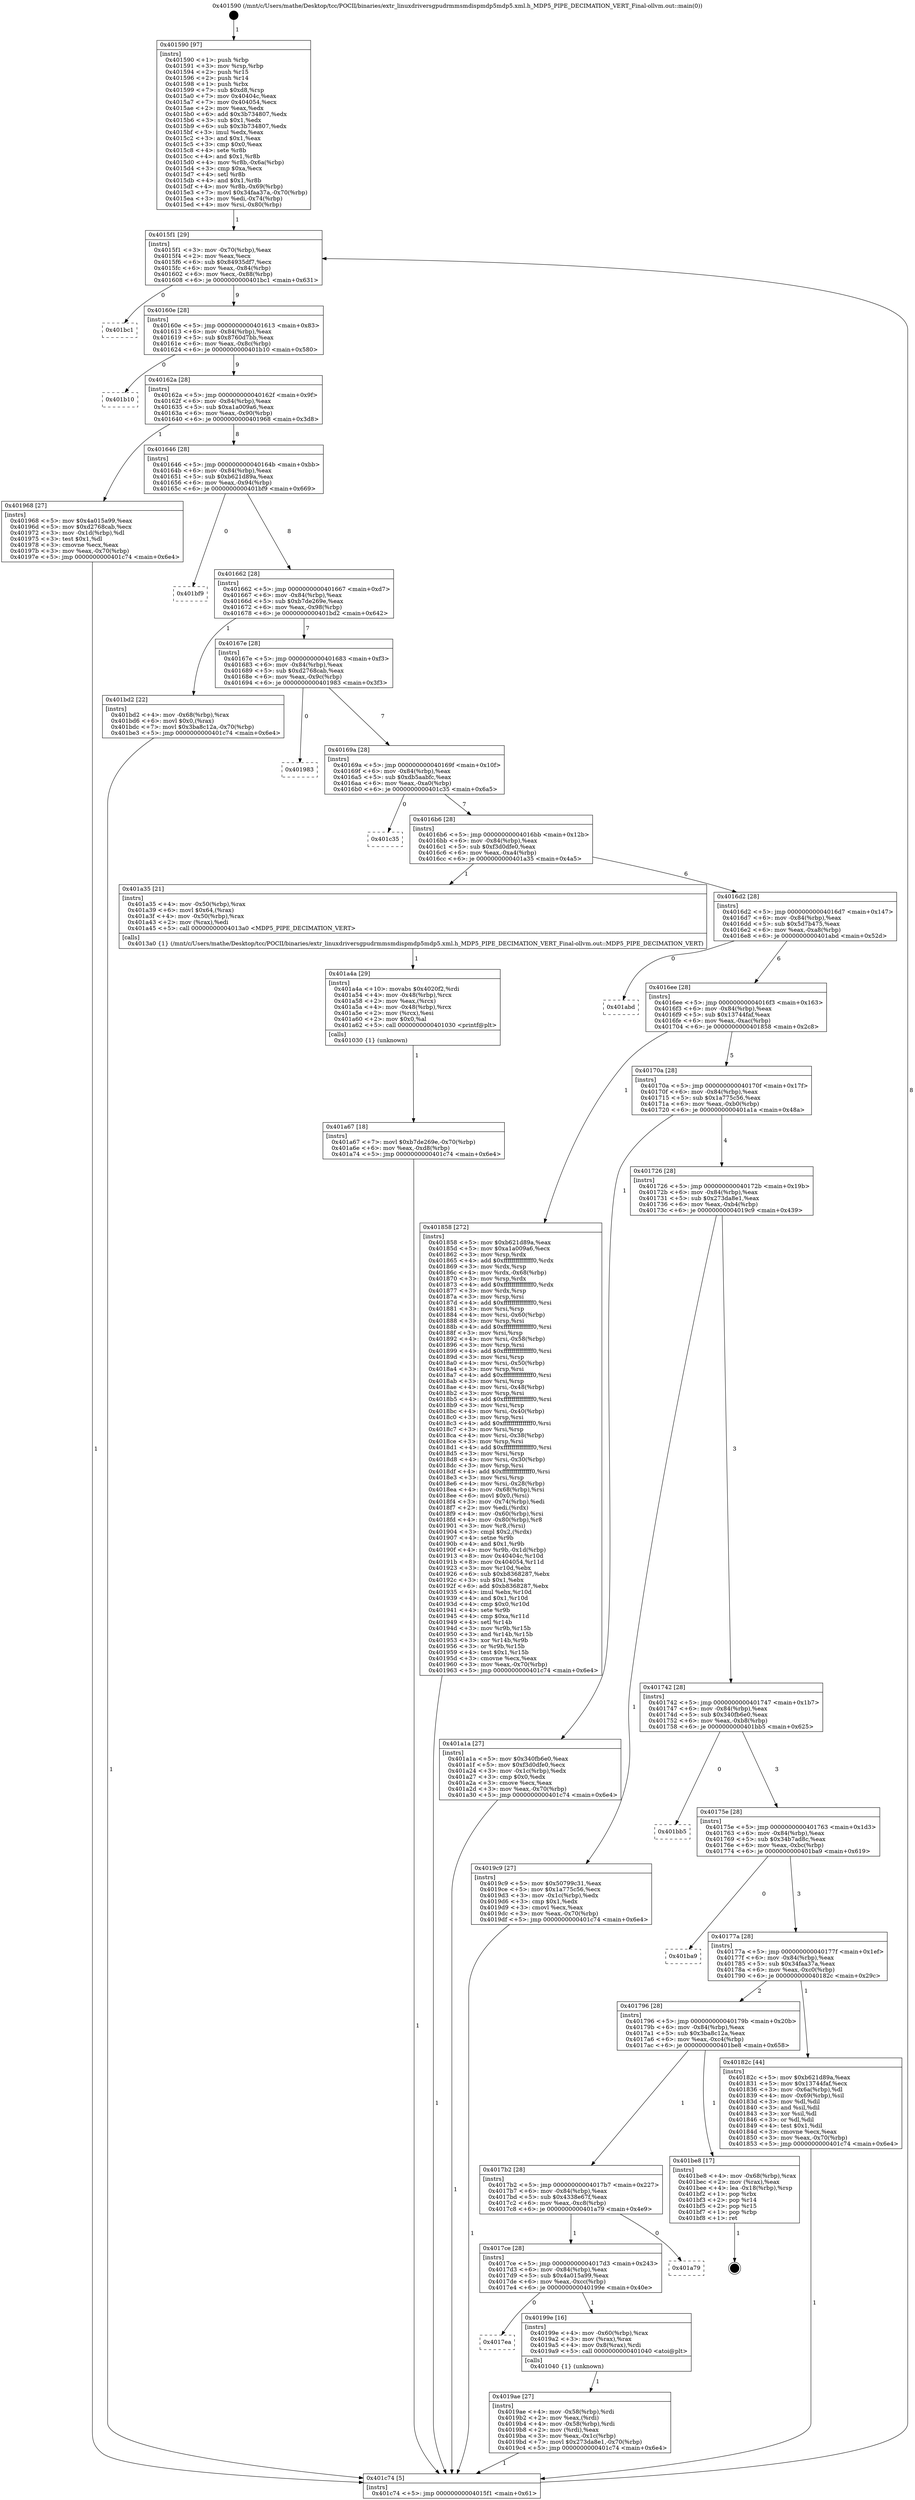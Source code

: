 digraph "0x401590" {
  label = "0x401590 (/mnt/c/Users/mathe/Desktop/tcc/POCII/binaries/extr_linuxdriversgpudrmmsmdispmdp5mdp5.xml.h_MDP5_PIPE_DECIMATION_VERT_Final-ollvm.out::main(0))"
  labelloc = "t"
  node[shape=record]

  Entry [label="",width=0.3,height=0.3,shape=circle,fillcolor=black,style=filled]
  "0x4015f1" [label="{
     0x4015f1 [29]\l
     | [instrs]\l
     &nbsp;&nbsp;0x4015f1 \<+3\>: mov -0x70(%rbp),%eax\l
     &nbsp;&nbsp;0x4015f4 \<+2\>: mov %eax,%ecx\l
     &nbsp;&nbsp;0x4015f6 \<+6\>: sub $0x84935df7,%ecx\l
     &nbsp;&nbsp;0x4015fc \<+6\>: mov %eax,-0x84(%rbp)\l
     &nbsp;&nbsp;0x401602 \<+6\>: mov %ecx,-0x88(%rbp)\l
     &nbsp;&nbsp;0x401608 \<+6\>: je 0000000000401bc1 \<main+0x631\>\l
  }"]
  "0x401bc1" [label="{
     0x401bc1\l
  }", style=dashed]
  "0x40160e" [label="{
     0x40160e [28]\l
     | [instrs]\l
     &nbsp;&nbsp;0x40160e \<+5\>: jmp 0000000000401613 \<main+0x83\>\l
     &nbsp;&nbsp;0x401613 \<+6\>: mov -0x84(%rbp),%eax\l
     &nbsp;&nbsp;0x401619 \<+5\>: sub $0x8760d7bb,%eax\l
     &nbsp;&nbsp;0x40161e \<+6\>: mov %eax,-0x8c(%rbp)\l
     &nbsp;&nbsp;0x401624 \<+6\>: je 0000000000401b10 \<main+0x580\>\l
  }"]
  Exit [label="",width=0.3,height=0.3,shape=circle,fillcolor=black,style=filled,peripheries=2]
  "0x401b10" [label="{
     0x401b10\l
  }", style=dashed]
  "0x40162a" [label="{
     0x40162a [28]\l
     | [instrs]\l
     &nbsp;&nbsp;0x40162a \<+5\>: jmp 000000000040162f \<main+0x9f\>\l
     &nbsp;&nbsp;0x40162f \<+6\>: mov -0x84(%rbp),%eax\l
     &nbsp;&nbsp;0x401635 \<+5\>: sub $0xa1a009a6,%eax\l
     &nbsp;&nbsp;0x40163a \<+6\>: mov %eax,-0x90(%rbp)\l
     &nbsp;&nbsp;0x401640 \<+6\>: je 0000000000401968 \<main+0x3d8\>\l
  }"]
  "0x401a67" [label="{
     0x401a67 [18]\l
     | [instrs]\l
     &nbsp;&nbsp;0x401a67 \<+7\>: movl $0xb7de269e,-0x70(%rbp)\l
     &nbsp;&nbsp;0x401a6e \<+6\>: mov %eax,-0xd8(%rbp)\l
     &nbsp;&nbsp;0x401a74 \<+5\>: jmp 0000000000401c74 \<main+0x6e4\>\l
  }"]
  "0x401968" [label="{
     0x401968 [27]\l
     | [instrs]\l
     &nbsp;&nbsp;0x401968 \<+5\>: mov $0x4a015a99,%eax\l
     &nbsp;&nbsp;0x40196d \<+5\>: mov $0xd2768cab,%ecx\l
     &nbsp;&nbsp;0x401972 \<+3\>: mov -0x1d(%rbp),%dl\l
     &nbsp;&nbsp;0x401975 \<+3\>: test $0x1,%dl\l
     &nbsp;&nbsp;0x401978 \<+3\>: cmovne %ecx,%eax\l
     &nbsp;&nbsp;0x40197b \<+3\>: mov %eax,-0x70(%rbp)\l
     &nbsp;&nbsp;0x40197e \<+5\>: jmp 0000000000401c74 \<main+0x6e4\>\l
  }"]
  "0x401646" [label="{
     0x401646 [28]\l
     | [instrs]\l
     &nbsp;&nbsp;0x401646 \<+5\>: jmp 000000000040164b \<main+0xbb\>\l
     &nbsp;&nbsp;0x40164b \<+6\>: mov -0x84(%rbp),%eax\l
     &nbsp;&nbsp;0x401651 \<+5\>: sub $0xb621d89a,%eax\l
     &nbsp;&nbsp;0x401656 \<+6\>: mov %eax,-0x94(%rbp)\l
     &nbsp;&nbsp;0x40165c \<+6\>: je 0000000000401bf9 \<main+0x669\>\l
  }"]
  "0x401a4a" [label="{
     0x401a4a [29]\l
     | [instrs]\l
     &nbsp;&nbsp;0x401a4a \<+10\>: movabs $0x4020f2,%rdi\l
     &nbsp;&nbsp;0x401a54 \<+4\>: mov -0x48(%rbp),%rcx\l
     &nbsp;&nbsp;0x401a58 \<+2\>: mov %eax,(%rcx)\l
     &nbsp;&nbsp;0x401a5a \<+4\>: mov -0x48(%rbp),%rcx\l
     &nbsp;&nbsp;0x401a5e \<+2\>: mov (%rcx),%esi\l
     &nbsp;&nbsp;0x401a60 \<+2\>: mov $0x0,%al\l
     &nbsp;&nbsp;0x401a62 \<+5\>: call 0000000000401030 \<printf@plt\>\l
     | [calls]\l
     &nbsp;&nbsp;0x401030 \{1\} (unknown)\l
  }"]
  "0x401bf9" [label="{
     0x401bf9\l
  }", style=dashed]
  "0x401662" [label="{
     0x401662 [28]\l
     | [instrs]\l
     &nbsp;&nbsp;0x401662 \<+5\>: jmp 0000000000401667 \<main+0xd7\>\l
     &nbsp;&nbsp;0x401667 \<+6\>: mov -0x84(%rbp),%eax\l
     &nbsp;&nbsp;0x40166d \<+5\>: sub $0xb7de269e,%eax\l
     &nbsp;&nbsp;0x401672 \<+6\>: mov %eax,-0x98(%rbp)\l
     &nbsp;&nbsp;0x401678 \<+6\>: je 0000000000401bd2 \<main+0x642\>\l
  }"]
  "0x4019ae" [label="{
     0x4019ae [27]\l
     | [instrs]\l
     &nbsp;&nbsp;0x4019ae \<+4\>: mov -0x58(%rbp),%rdi\l
     &nbsp;&nbsp;0x4019b2 \<+2\>: mov %eax,(%rdi)\l
     &nbsp;&nbsp;0x4019b4 \<+4\>: mov -0x58(%rbp),%rdi\l
     &nbsp;&nbsp;0x4019b8 \<+2\>: mov (%rdi),%eax\l
     &nbsp;&nbsp;0x4019ba \<+3\>: mov %eax,-0x1c(%rbp)\l
     &nbsp;&nbsp;0x4019bd \<+7\>: movl $0x273da8e1,-0x70(%rbp)\l
     &nbsp;&nbsp;0x4019c4 \<+5\>: jmp 0000000000401c74 \<main+0x6e4\>\l
  }"]
  "0x401bd2" [label="{
     0x401bd2 [22]\l
     | [instrs]\l
     &nbsp;&nbsp;0x401bd2 \<+4\>: mov -0x68(%rbp),%rax\l
     &nbsp;&nbsp;0x401bd6 \<+6\>: movl $0x0,(%rax)\l
     &nbsp;&nbsp;0x401bdc \<+7\>: movl $0x3ba8c12a,-0x70(%rbp)\l
     &nbsp;&nbsp;0x401be3 \<+5\>: jmp 0000000000401c74 \<main+0x6e4\>\l
  }"]
  "0x40167e" [label="{
     0x40167e [28]\l
     | [instrs]\l
     &nbsp;&nbsp;0x40167e \<+5\>: jmp 0000000000401683 \<main+0xf3\>\l
     &nbsp;&nbsp;0x401683 \<+6\>: mov -0x84(%rbp),%eax\l
     &nbsp;&nbsp;0x401689 \<+5\>: sub $0xd2768cab,%eax\l
     &nbsp;&nbsp;0x40168e \<+6\>: mov %eax,-0x9c(%rbp)\l
     &nbsp;&nbsp;0x401694 \<+6\>: je 0000000000401983 \<main+0x3f3\>\l
  }"]
  "0x4017ea" [label="{
     0x4017ea\l
  }", style=dashed]
  "0x401983" [label="{
     0x401983\l
  }", style=dashed]
  "0x40169a" [label="{
     0x40169a [28]\l
     | [instrs]\l
     &nbsp;&nbsp;0x40169a \<+5\>: jmp 000000000040169f \<main+0x10f\>\l
     &nbsp;&nbsp;0x40169f \<+6\>: mov -0x84(%rbp),%eax\l
     &nbsp;&nbsp;0x4016a5 \<+5\>: sub $0xdb5aabfc,%eax\l
     &nbsp;&nbsp;0x4016aa \<+6\>: mov %eax,-0xa0(%rbp)\l
     &nbsp;&nbsp;0x4016b0 \<+6\>: je 0000000000401c35 \<main+0x6a5\>\l
  }"]
  "0x40199e" [label="{
     0x40199e [16]\l
     | [instrs]\l
     &nbsp;&nbsp;0x40199e \<+4\>: mov -0x60(%rbp),%rax\l
     &nbsp;&nbsp;0x4019a2 \<+3\>: mov (%rax),%rax\l
     &nbsp;&nbsp;0x4019a5 \<+4\>: mov 0x8(%rax),%rdi\l
     &nbsp;&nbsp;0x4019a9 \<+5\>: call 0000000000401040 \<atoi@plt\>\l
     | [calls]\l
     &nbsp;&nbsp;0x401040 \{1\} (unknown)\l
  }"]
  "0x401c35" [label="{
     0x401c35\l
  }", style=dashed]
  "0x4016b6" [label="{
     0x4016b6 [28]\l
     | [instrs]\l
     &nbsp;&nbsp;0x4016b6 \<+5\>: jmp 00000000004016bb \<main+0x12b\>\l
     &nbsp;&nbsp;0x4016bb \<+6\>: mov -0x84(%rbp),%eax\l
     &nbsp;&nbsp;0x4016c1 \<+5\>: sub $0xf3d0dfe0,%eax\l
     &nbsp;&nbsp;0x4016c6 \<+6\>: mov %eax,-0xa4(%rbp)\l
     &nbsp;&nbsp;0x4016cc \<+6\>: je 0000000000401a35 \<main+0x4a5\>\l
  }"]
  "0x4017ce" [label="{
     0x4017ce [28]\l
     | [instrs]\l
     &nbsp;&nbsp;0x4017ce \<+5\>: jmp 00000000004017d3 \<main+0x243\>\l
     &nbsp;&nbsp;0x4017d3 \<+6\>: mov -0x84(%rbp),%eax\l
     &nbsp;&nbsp;0x4017d9 \<+5\>: sub $0x4a015a99,%eax\l
     &nbsp;&nbsp;0x4017de \<+6\>: mov %eax,-0xcc(%rbp)\l
     &nbsp;&nbsp;0x4017e4 \<+6\>: je 000000000040199e \<main+0x40e\>\l
  }"]
  "0x401a35" [label="{
     0x401a35 [21]\l
     | [instrs]\l
     &nbsp;&nbsp;0x401a35 \<+4\>: mov -0x50(%rbp),%rax\l
     &nbsp;&nbsp;0x401a39 \<+6\>: movl $0x64,(%rax)\l
     &nbsp;&nbsp;0x401a3f \<+4\>: mov -0x50(%rbp),%rax\l
     &nbsp;&nbsp;0x401a43 \<+2\>: mov (%rax),%edi\l
     &nbsp;&nbsp;0x401a45 \<+5\>: call 00000000004013a0 \<MDP5_PIPE_DECIMATION_VERT\>\l
     | [calls]\l
     &nbsp;&nbsp;0x4013a0 \{1\} (/mnt/c/Users/mathe/Desktop/tcc/POCII/binaries/extr_linuxdriversgpudrmmsmdispmdp5mdp5.xml.h_MDP5_PIPE_DECIMATION_VERT_Final-ollvm.out::MDP5_PIPE_DECIMATION_VERT)\l
  }"]
  "0x4016d2" [label="{
     0x4016d2 [28]\l
     | [instrs]\l
     &nbsp;&nbsp;0x4016d2 \<+5\>: jmp 00000000004016d7 \<main+0x147\>\l
     &nbsp;&nbsp;0x4016d7 \<+6\>: mov -0x84(%rbp),%eax\l
     &nbsp;&nbsp;0x4016dd \<+5\>: sub $0x5d7b475,%eax\l
     &nbsp;&nbsp;0x4016e2 \<+6\>: mov %eax,-0xa8(%rbp)\l
     &nbsp;&nbsp;0x4016e8 \<+6\>: je 0000000000401abd \<main+0x52d\>\l
  }"]
  "0x401a79" [label="{
     0x401a79\l
  }", style=dashed]
  "0x401abd" [label="{
     0x401abd\l
  }", style=dashed]
  "0x4016ee" [label="{
     0x4016ee [28]\l
     | [instrs]\l
     &nbsp;&nbsp;0x4016ee \<+5\>: jmp 00000000004016f3 \<main+0x163\>\l
     &nbsp;&nbsp;0x4016f3 \<+6\>: mov -0x84(%rbp),%eax\l
     &nbsp;&nbsp;0x4016f9 \<+5\>: sub $0x13744faf,%eax\l
     &nbsp;&nbsp;0x4016fe \<+6\>: mov %eax,-0xac(%rbp)\l
     &nbsp;&nbsp;0x401704 \<+6\>: je 0000000000401858 \<main+0x2c8\>\l
  }"]
  "0x4017b2" [label="{
     0x4017b2 [28]\l
     | [instrs]\l
     &nbsp;&nbsp;0x4017b2 \<+5\>: jmp 00000000004017b7 \<main+0x227\>\l
     &nbsp;&nbsp;0x4017b7 \<+6\>: mov -0x84(%rbp),%eax\l
     &nbsp;&nbsp;0x4017bd \<+5\>: sub $0x4338e67f,%eax\l
     &nbsp;&nbsp;0x4017c2 \<+6\>: mov %eax,-0xc8(%rbp)\l
     &nbsp;&nbsp;0x4017c8 \<+6\>: je 0000000000401a79 \<main+0x4e9\>\l
  }"]
  "0x401858" [label="{
     0x401858 [272]\l
     | [instrs]\l
     &nbsp;&nbsp;0x401858 \<+5\>: mov $0xb621d89a,%eax\l
     &nbsp;&nbsp;0x40185d \<+5\>: mov $0xa1a009a6,%ecx\l
     &nbsp;&nbsp;0x401862 \<+3\>: mov %rsp,%rdx\l
     &nbsp;&nbsp;0x401865 \<+4\>: add $0xfffffffffffffff0,%rdx\l
     &nbsp;&nbsp;0x401869 \<+3\>: mov %rdx,%rsp\l
     &nbsp;&nbsp;0x40186c \<+4\>: mov %rdx,-0x68(%rbp)\l
     &nbsp;&nbsp;0x401870 \<+3\>: mov %rsp,%rdx\l
     &nbsp;&nbsp;0x401873 \<+4\>: add $0xfffffffffffffff0,%rdx\l
     &nbsp;&nbsp;0x401877 \<+3\>: mov %rdx,%rsp\l
     &nbsp;&nbsp;0x40187a \<+3\>: mov %rsp,%rsi\l
     &nbsp;&nbsp;0x40187d \<+4\>: add $0xfffffffffffffff0,%rsi\l
     &nbsp;&nbsp;0x401881 \<+3\>: mov %rsi,%rsp\l
     &nbsp;&nbsp;0x401884 \<+4\>: mov %rsi,-0x60(%rbp)\l
     &nbsp;&nbsp;0x401888 \<+3\>: mov %rsp,%rsi\l
     &nbsp;&nbsp;0x40188b \<+4\>: add $0xfffffffffffffff0,%rsi\l
     &nbsp;&nbsp;0x40188f \<+3\>: mov %rsi,%rsp\l
     &nbsp;&nbsp;0x401892 \<+4\>: mov %rsi,-0x58(%rbp)\l
     &nbsp;&nbsp;0x401896 \<+3\>: mov %rsp,%rsi\l
     &nbsp;&nbsp;0x401899 \<+4\>: add $0xfffffffffffffff0,%rsi\l
     &nbsp;&nbsp;0x40189d \<+3\>: mov %rsi,%rsp\l
     &nbsp;&nbsp;0x4018a0 \<+4\>: mov %rsi,-0x50(%rbp)\l
     &nbsp;&nbsp;0x4018a4 \<+3\>: mov %rsp,%rsi\l
     &nbsp;&nbsp;0x4018a7 \<+4\>: add $0xfffffffffffffff0,%rsi\l
     &nbsp;&nbsp;0x4018ab \<+3\>: mov %rsi,%rsp\l
     &nbsp;&nbsp;0x4018ae \<+4\>: mov %rsi,-0x48(%rbp)\l
     &nbsp;&nbsp;0x4018b2 \<+3\>: mov %rsp,%rsi\l
     &nbsp;&nbsp;0x4018b5 \<+4\>: add $0xfffffffffffffff0,%rsi\l
     &nbsp;&nbsp;0x4018b9 \<+3\>: mov %rsi,%rsp\l
     &nbsp;&nbsp;0x4018bc \<+4\>: mov %rsi,-0x40(%rbp)\l
     &nbsp;&nbsp;0x4018c0 \<+3\>: mov %rsp,%rsi\l
     &nbsp;&nbsp;0x4018c3 \<+4\>: add $0xfffffffffffffff0,%rsi\l
     &nbsp;&nbsp;0x4018c7 \<+3\>: mov %rsi,%rsp\l
     &nbsp;&nbsp;0x4018ca \<+4\>: mov %rsi,-0x38(%rbp)\l
     &nbsp;&nbsp;0x4018ce \<+3\>: mov %rsp,%rsi\l
     &nbsp;&nbsp;0x4018d1 \<+4\>: add $0xfffffffffffffff0,%rsi\l
     &nbsp;&nbsp;0x4018d5 \<+3\>: mov %rsi,%rsp\l
     &nbsp;&nbsp;0x4018d8 \<+4\>: mov %rsi,-0x30(%rbp)\l
     &nbsp;&nbsp;0x4018dc \<+3\>: mov %rsp,%rsi\l
     &nbsp;&nbsp;0x4018df \<+4\>: add $0xfffffffffffffff0,%rsi\l
     &nbsp;&nbsp;0x4018e3 \<+3\>: mov %rsi,%rsp\l
     &nbsp;&nbsp;0x4018e6 \<+4\>: mov %rsi,-0x28(%rbp)\l
     &nbsp;&nbsp;0x4018ea \<+4\>: mov -0x68(%rbp),%rsi\l
     &nbsp;&nbsp;0x4018ee \<+6\>: movl $0x0,(%rsi)\l
     &nbsp;&nbsp;0x4018f4 \<+3\>: mov -0x74(%rbp),%edi\l
     &nbsp;&nbsp;0x4018f7 \<+2\>: mov %edi,(%rdx)\l
     &nbsp;&nbsp;0x4018f9 \<+4\>: mov -0x60(%rbp),%rsi\l
     &nbsp;&nbsp;0x4018fd \<+4\>: mov -0x80(%rbp),%r8\l
     &nbsp;&nbsp;0x401901 \<+3\>: mov %r8,(%rsi)\l
     &nbsp;&nbsp;0x401904 \<+3\>: cmpl $0x2,(%rdx)\l
     &nbsp;&nbsp;0x401907 \<+4\>: setne %r9b\l
     &nbsp;&nbsp;0x40190b \<+4\>: and $0x1,%r9b\l
     &nbsp;&nbsp;0x40190f \<+4\>: mov %r9b,-0x1d(%rbp)\l
     &nbsp;&nbsp;0x401913 \<+8\>: mov 0x40404c,%r10d\l
     &nbsp;&nbsp;0x40191b \<+8\>: mov 0x404054,%r11d\l
     &nbsp;&nbsp;0x401923 \<+3\>: mov %r10d,%ebx\l
     &nbsp;&nbsp;0x401926 \<+6\>: sub $0xb8368287,%ebx\l
     &nbsp;&nbsp;0x40192c \<+3\>: sub $0x1,%ebx\l
     &nbsp;&nbsp;0x40192f \<+6\>: add $0xb8368287,%ebx\l
     &nbsp;&nbsp;0x401935 \<+4\>: imul %ebx,%r10d\l
     &nbsp;&nbsp;0x401939 \<+4\>: and $0x1,%r10d\l
     &nbsp;&nbsp;0x40193d \<+4\>: cmp $0x0,%r10d\l
     &nbsp;&nbsp;0x401941 \<+4\>: sete %r9b\l
     &nbsp;&nbsp;0x401945 \<+4\>: cmp $0xa,%r11d\l
     &nbsp;&nbsp;0x401949 \<+4\>: setl %r14b\l
     &nbsp;&nbsp;0x40194d \<+3\>: mov %r9b,%r15b\l
     &nbsp;&nbsp;0x401950 \<+3\>: and %r14b,%r15b\l
     &nbsp;&nbsp;0x401953 \<+3\>: xor %r14b,%r9b\l
     &nbsp;&nbsp;0x401956 \<+3\>: or %r9b,%r15b\l
     &nbsp;&nbsp;0x401959 \<+4\>: test $0x1,%r15b\l
     &nbsp;&nbsp;0x40195d \<+3\>: cmovne %ecx,%eax\l
     &nbsp;&nbsp;0x401960 \<+3\>: mov %eax,-0x70(%rbp)\l
     &nbsp;&nbsp;0x401963 \<+5\>: jmp 0000000000401c74 \<main+0x6e4\>\l
  }"]
  "0x40170a" [label="{
     0x40170a [28]\l
     | [instrs]\l
     &nbsp;&nbsp;0x40170a \<+5\>: jmp 000000000040170f \<main+0x17f\>\l
     &nbsp;&nbsp;0x40170f \<+6\>: mov -0x84(%rbp),%eax\l
     &nbsp;&nbsp;0x401715 \<+5\>: sub $0x1a775c56,%eax\l
     &nbsp;&nbsp;0x40171a \<+6\>: mov %eax,-0xb0(%rbp)\l
     &nbsp;&nbsp;0x401720 \<+6\>: je 0000000000401a1a \<main+0x48a\>\l
  }"]
  "0x401be8" [label="{
     0x401be8 [17]\l
     | [instrs]\l
     &nbsp;&nbsp;0x401be8 \<+4\>: mov -0x68(%rbp),%rax\l
     &nbsp;&nbsp;0x401bec \<+2\>: mov (%rax),%eax\l
     &nbsp;&nbsp;0x401bee \<+4\>: lea -0x18(%rbp),%rsp\l
     &nbsp;&nbsp;0x401bf2 \<+1\>: pop %rbx\l
     &nbsp;&nbsp;0x401bf3 \<+2\>: pop %r14\l
     &nbsp;&nbsp;0x401bf5 \<+2\>: pop %r15\l
     &nbsp;&nbsp;0x401bf7 \<+1\>: pop %rbp\l
     &nbsp;&nbsp;0x401bf8 \<+1\>: ret\l
  }"]
  "0x401a1a" [label="{
     0x401a1a [27]\l
     | [instrs]\l
     &nbsp;&nbsp;0x401a1a \<+5\>: mov $0x340fb6e0,%eax\l
     &nbsp;&nbsp;0x401a1f \<+5\>: mov $0xf3d0dfe0,%ecx\l
     &nbsp;&nbsp;0x401a24 \<+3\>: mov -0x1c(%rbp),%edx\l
     &nbsp;&nbsp;0x401a27 \<+3\>: cmp $0x0,%edx\l
     &nbsp;&nbsp;0x401a2a \<+3\>: cmove %ecx,%eax\l
     &nbsp;&nbsp;0x401a2d \<+3\>: mov %eax,-0x70(%rbp)\l
     &nbsp;&nbsp;0x401a30 \<+5\>: jmp 0000000000401c74 \<main+0x6e4\>\l
  }"]
  "0x401726" [label="{
     0x401726 [28]\l
     | [instrs]\l
     &nbsp;&nbsp;0x401726 \<+5\>: jmp 000000000040172b \<main+0x19b\>\l
     &nbsp;&nbsp;0x40172b \<+6\>: mov -0x84(%rbp),%eax\l
     &nbsp;&nbsp;0x401731 \<+5\>: sub $0x273da8e1,%eax\l
     &nbsp;&nbsp;0x401736 \<+6\>: mov %eax,-0xb4(%rbp)\l
     &nbsp;&nbsp;0x40173c \<+6\>: je 00000000004019c9 \<main+0x439\>\l
  }"]
  "0x401590" [label="{
     0x401590 [97]\l
     | [instrs]\l
     &nbsp;&nbsp;0x401590 \<+1\>: push %rbp\l
     &nbsp;&nbsp;0x401591 \<+3\>: mov %rsp,%rbp\l
     &nbsp;&nbsp;0x401594 \<+2\>: push %r15\l
     &nbsp;&nbsp;0x401596 \<+2\>: push %r14\l
     &nbsp;&nbsp;0x401598 \<+1\>: push %rbx\l
     &nbsp;&nbsp;0x401599 \<+7\>: sub $0xd8,%rsp\l
     &nbsp;&nbsp;0x4015a0 \<+7\>: mov 0x40404c,%eax\l
     &nbsp;&nbsp;0x4015a7 \<+7\>: mov 0x404054,%ecx\l
     &nbsp;&nbsp;0x4015ae \<+2\>: mov %eax,%edx\l
     &nbsp;&nbsp;0x4015b0 \<+6\>: add $0x3b734807,%edx\l
     &nbsp;&nbsp;0x4015b6 \<+3\>: sub $0x1,%edx\l
     &nbsp;&nbsp;0x4015b9 \<+6\>: sub $0x3b734807,%edx\l
     &nbsp;&nbsp;0x4015bf \<+3\>: imul %edx,%eax\l
     &nbsp;&nbsp;0x4015c2 \<+3\>: and $0x1,%eax\l
     &nbsp;&nbsp;0x4015c5 \<+3\>: cmp $0x0,%eax\l
     &nbsp;&nbsp;0x4015c8 \<+4\>: sete %r8b\l
     &nbsp;&nbsp;0x4015cc \<+4\>: and $0x1,%r8b\l
     &nbsp;&nbsp;0x4015d0 \<+4\>: mov %r8b,-0x6a(%rbp)\l
     &nbsp;&nbsp;0x4015d4 \<+3\>: cmp $0xa,%ecx\l
     &nbsp;&nbsp;0x4015d7 \<+4\>: setl %r8b\l
     &nbsp;&nbsp;0x4015db \<+4\>: and $0x1,%r8b\l
     &nbsp;&nbsp;0x4015df \<+4\>: mov %r8b,-0x69(%rbp)\l
     &nbsp;&nbsp;0x4015e3 \<+7\>: movl $0x34faa37a,-0x70(%rbp)\l
     &nbsp;&nbsp;0x4015ea \<+3\>: mov %edi,-0x74(%rbp)\l
     &nbsp;&nbsp;0x4015ed \<+4\>: mov %rsi,-0x80(%rbp)\l
  }"]
  "0x4019c9" [label="{
     0x4019c9 [27]\l
     | [instrs]\l
     &nbsp;&nbsp;0x4019c9 \<+5\>: mov $0x50799c31,%eax\l
     &nbsp;&nbsp;0x4019ce \<+5\>: mov $0x1a775c56,%ecx\l
     &nbsp;&nbsp;0x4019d3 \<+3\>: mov -0x1c(%rbp),%edx\l
     &nbsp;&nbsp;0x4019d6 \<+3\>: cmp $0x1,%edx\l
     &nbsp;&nbsp;0x4019d9 \<+3\>: cmovl %ecx,%eax\l
     &nbsp;&nbsp;0x4019dc \<+3\>: mov %eax,-0x70(%rbp)\l
     &nbsp;&nbsp;0x4019df \<+5\>: jmp 0000000000401c74 \<main+0x6e4\>\l
  }"]
  "0x401742" [label="{
     0x401742 [28]\l
     | [instrs]\l
     &nbsp;&nbsp;0x401742 \<+5\>: jmp 0000000000401747 \<main+0x1b7\>\l
     &nbsp;&nbsp;0x401747 \<+6\>: mov -0x84(%rbp),%eax\l
     &nbsp;&nbsp;0x40174d \<+5\>: sub $0x340fb6e0,%eax\l
     &nbsp;&nbsp;0x401752 \<+6\>: mov %eax,-0xb8(%rbp)\l
     &nbsp;&nbsp;0x401758 \<+6\>: je 0000000000401bb5 \<main+0x625\>\l
  }"]
  "0x401c74" [label="{
     0x401c74 [5]\l
     | [instrs]\l
     &nbsp;&nbsp;0x401c74 \<+5\>: jmp 00000000004015f1 \<main+0x61\>\l
  }"]
  "0x401bb5" [label="{
     0x401bb5\l
  }", style=dashed]
  "0x40175e" [label="{
     0x40175e [28]\l
     | [instrs]\l
     &nbsp;&nbsp;0x40175e \<+5\>: jmp 0000000000401763 \<main+0x1d3\>\l
     &nbsp;&nbsp;0x401763 \<+6\>: mov -0x84(%rbp),%eax\l
     &nbsp;&nbsp;0x401769 \<+5\>: sub $0x34b7ad8c,%eax\l
     &nbsp;&nbsp;0x40176e \<+6\>: mov %eax,-0xbc(%rbp)\l
     &nbsp;&nbsp;0x401774 \<+6\>: je 0000000000401ba9 \<main+0x619\>\l
  }"]
  "0x401796" [label="{
     0x401796 [28]\l
     | [instrs]\l
     &nbsp;&nbsp;0x401796 \<+5\>: jmp 000000000040179b \<main+0x20b\>\l
     &nbsp;&nbsp;0x40179b \<+6\>: mov -0x84(%rbp),%eax\l
     &nbsp;&nbsp;0x4017a1 \<+5\>: sub $0x3ba8c12a,%eax\l
     &nbsp;&nbsp;0x4017a6 \<+6\>: mov %eax,-0xc4(%rbp)\l
     &nbsp;&nbsp;0x4017ac \<+6\>: je 0000000000401be8 \<main+0x658\>\l
  }"]
  "0x401ba9" [label="{
     0x401ba9\l
  }", style=dashed]
  "0x40177a" [label="{
     0x40177a [28]\l
     | [instrs]\l
     &nbsp;&nbsp;0x40177a \<+5\>: jmp 000000000040177f \<main+0x1ef\>\l
     &nbsp;&nbsp;0x40177f \<+6\>: mov -0x84(%rbp),%eax\l
     &nbsp;&nbsp;0x401785 \<+5\>: sub $0x34faa37a,%eax\l
     &nbsp;&nbsp;0x40178a \<+6\>: mov %eax,-0xc0(%rbp)\l
     &nbsp;&nbsp;0x401790 \<+6\>: je 000000000040182c \<main+0x29c\>\l
  }"]
  "0x40182c" [label="{
     0x40182c [44]\l
     | [instrs]\l
     &nbsp;&nbsp;0x40182c \<+5\>: mov $0xb621d89a,%eax\l
     &nbsp;&nbsp;0x401831 \<+5\>: mov $0x13744faf,%ecx\l
     &nbsp;&nbsp;0x401836 \<+3\>: mov -0x6a(%rbp),%dl\l
     &nbsp;&nbsp;0x401839 \<+4\>: mov -0x69(%rbp),%sil\l
     &nbsp;&nbsp;0x40183d \<+3\>: mov %dl,%dil\l
     &nbsp;&nbsp;0x401840 \<+3\>: and %sil,%dil\l
     &nbsp;&nbsp;0x401843 \<+3\>: xor %sil,%dl\l
     &nbsp;&nbsp;0x401846 \<+3\>: or %dl,%dil\l
     &nbsp;&nbsp;0x401849 \<+4\>: test $0x1,%dil\l
     &nbsp;&nbsp;0x40184d \<+3\>: cmovne %ecx,%eax\l
     &nbsp;&nbsp;0x401850 \<+3\>: mov %eax,-0x70(%rbp)\l
     &nbsp;&nbsp;0x401853 \<+5\>: jmp 0000000000401c74 \<main+0x6e4\>\l
  }"]
  Entry -> "0x401590" [label=" 1"]
  "0x4015f1" -> "0x401bc1" [label=" 0"]
  "0x4015f1" -> "0x40160e" [label=" 9"]
  "0x401be8" -> Exit [label=" 1"]
  "0x40160e" -> "0x401b10" [label=" 0"]
  "0x40160e" -> "0x40162a" [label=" 9"]
  "0x401bd2" -> "0x401c74" [label=" 1"]
  "0x40162a" -> "0x401968" [label=" 1"]
  "0x40162a" -> "0x401646" [label=" 8"]
  "0x401a67" -> "0x401c74" [label=" 1"]
  "0x401646" -> "0x401bf9" [label=" 0"]
  "0x401646" -> "0x401662" [label=" 8"]
  "0x401a4a" -> "0x401a67" [label=" 1"]
  "0x401662" -> "0x401bd2" [label=" 1"]
  "0x401662" -> "0x40167e" [label=" 7"]
  "0x401a35" -> "0x401a4a" [label=" 1"]
  "0x40167e" -> "0x401983" [label=" 0"]
  "0x40167e" -> "0x40169a" [label=" 7"]
  "0x401a1a" -> "0x401c74" [label=" 1"]
  "0x40169a" -> "0x401c35" [label=" 0"]
  "0x40169a" -> "0x4016b6" [label=" 7"]
  "0x4019c9" -> "0x401c74" [label=" 1"]
  "0x4016b6" -> "0x401a35" [label=" 1"]
  "0x4016b6" -> "0x4016d2" [label=" 6"]
  "0x40199e" -> "0x4019ae" [label=" 1"]
  "0x4016d2" -> "0x401abd" [label=" 0"]
  "0x4016d2" -> "0x4016ee" [label=" 6"]
  "0x4017ce" -> "0x4017ea" [label=" 0"]
  "0x4016ee" -> "0x401858" [label=" 1"]
  "0x4016ee" -> "0x40170a" [label=" 5"]
  "0x4019ae" -> "0x401c74" [label=" 1"]
  "0x40170a" -> "0x401a1a" [label=" 1"]
  "0x40170a" -> "0x401726" [label=" 4"]
  "0x4017b2" -> "0x4017ce" [label=" 1"]
  "0x401726" -> "0x4019c9" [label=" 1"]
  "0x401726" -> "0x401742" [label=" 3"]
  "0x401796" -> "0x4017b2" [label=" 1"]
  "0x401742" -> "0x401bb5" [label=" 0"]
  "0x401742" -> "0x40175e" [label=" 3"]
  "0x401796" -> "0x401be8" [label=" 1"]
  "0x40175e" -> "0x401ba9" [label=" 0"]
  "0x40175e" -> "0x40177a" [label=" 3"]
  "0x4017b2" -> "0x401a79" [label=" 0"]
  "0x40177a" -> "0x40182c" [label=" 1"]
  "0x40177a" -> "0x401796" [label=" 2"]
  "0x40182c" -> "0x401c74" [label=" 1"]
  "0x401590" -> "0x4015f1" [label=" 1"]
  "0x401c74" -> "0x4015f1" [label=" 8"]
  "0x4017ce" -> "0x40199e" [label=" 1"]
  "0x401858" -> "0x401c74" [label=" 1"]
  "0x401968" -> "0x401c74" [label=" 1"]
}
